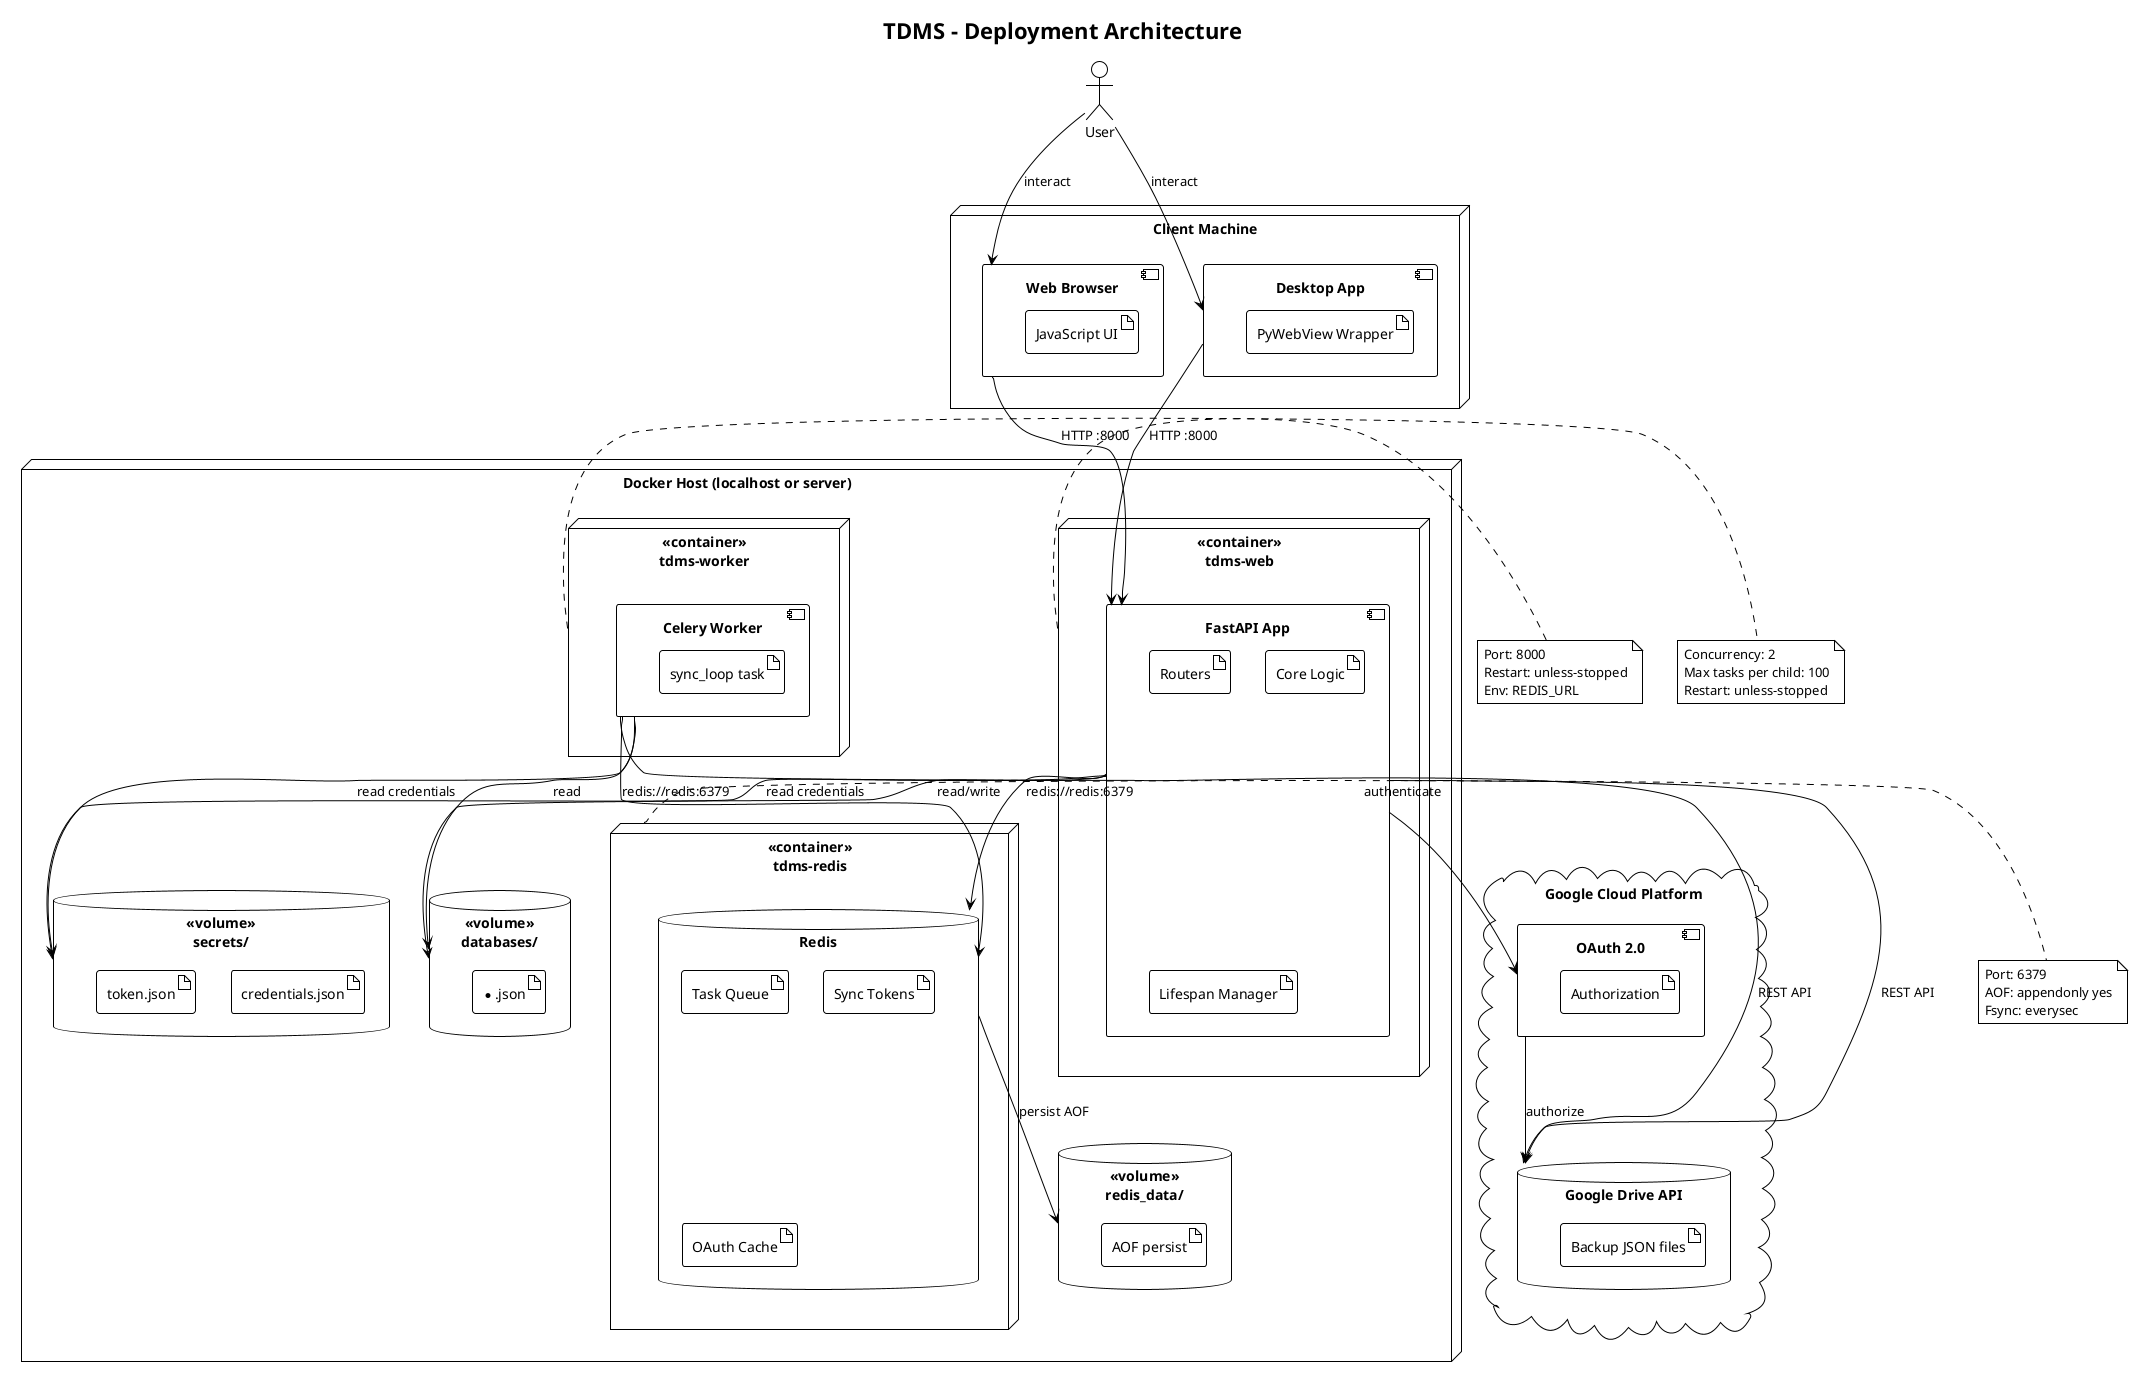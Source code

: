 @startuml deployment
!theme plain
title TDMS - Deployment Architecture

actor "User" as User

node "Client Machine" {
  component "Web Browser" as Browser {
    artifact "JavaScript UI"
  }
  
  component "Desktop App" as Desktop {
    artifact "PyWebView Wrapper"
  }
}

node "Docker Host (localhost or server)" {
  
  node "<<container>>\ntdms-web" as WebContainer {
    component "FastAPI App" as FastAPI {
      artifact "Routers"
      artifact "Core Logic"
      artifact "Lifespan Manager"
    }
  }
  
  node "<<container>>\ntdms-worker" as WorkerContainer {
    component "Celery Worker" as Worker {
      artifact "sync_loop task"
    }
  }
  
  node "<<container>>\ntdms-redis" as RedisContainer {
    database "Redis" as Redis {
      artifact "Task Queue"
      artifact "Sync Tokens"
      artifact "OAuth Cache"
    }
  }
  
  database "<<volume>>\ndatabases/" as DBVolume {
    artifact "*.json"
  }
  
  database "<<volume>>\nsecrets/" as SecretsVolume {
    artifact "credentials.json"
    artifact "token.json"
  }
  
  database "<<volume>>\nredis_data/" as RedisVolume {
    artifact "AOF persist"
  }
}

cloud "Google Cloud Platform" {
  component "OAuth 2.0" as OAuth {
    artifact "Authorization"
  }
  
  database "Google Drive API" as GDrive {
    artifact "Backup JSON files"
  }
}

' Client connections
User --> Browser : interact
User --> Desktop : interact
Browser --> FastAPI : HTTP :8000
Desktop --> FastAPI : HTTP :8000

' Container network
FastAPI --> Redis : redis://redis:6379
Worker --> Redis : redis://redis:6379
FastAPI --> DBVolume : read/write
Worker --> DBVolume : read
FastAPI --> SecretsVolume : read credentials
Worker --> SecretsVolume : read credentials
Redis --> RedisVolume : persist AOF

' External connections
FastAPI --> OAuth : authenticate
FastAPI --> GDrive : REST API
Worker --> GDrive : REST API
OAuth --> GDrive : authorize

note right of WebContainer
  Port: 8000
  Restart: unless-stopped
  Env: REDIS_URL
end note

note right of WorkerContainer
  Concurrency: 2
  Max tasks per child: 100
  Restart: unless-stopped
end note

note right of RedisContainer
  Port: 6379
  AOF: appendonly yes
  Fsync: everysec
end note

@enduml
